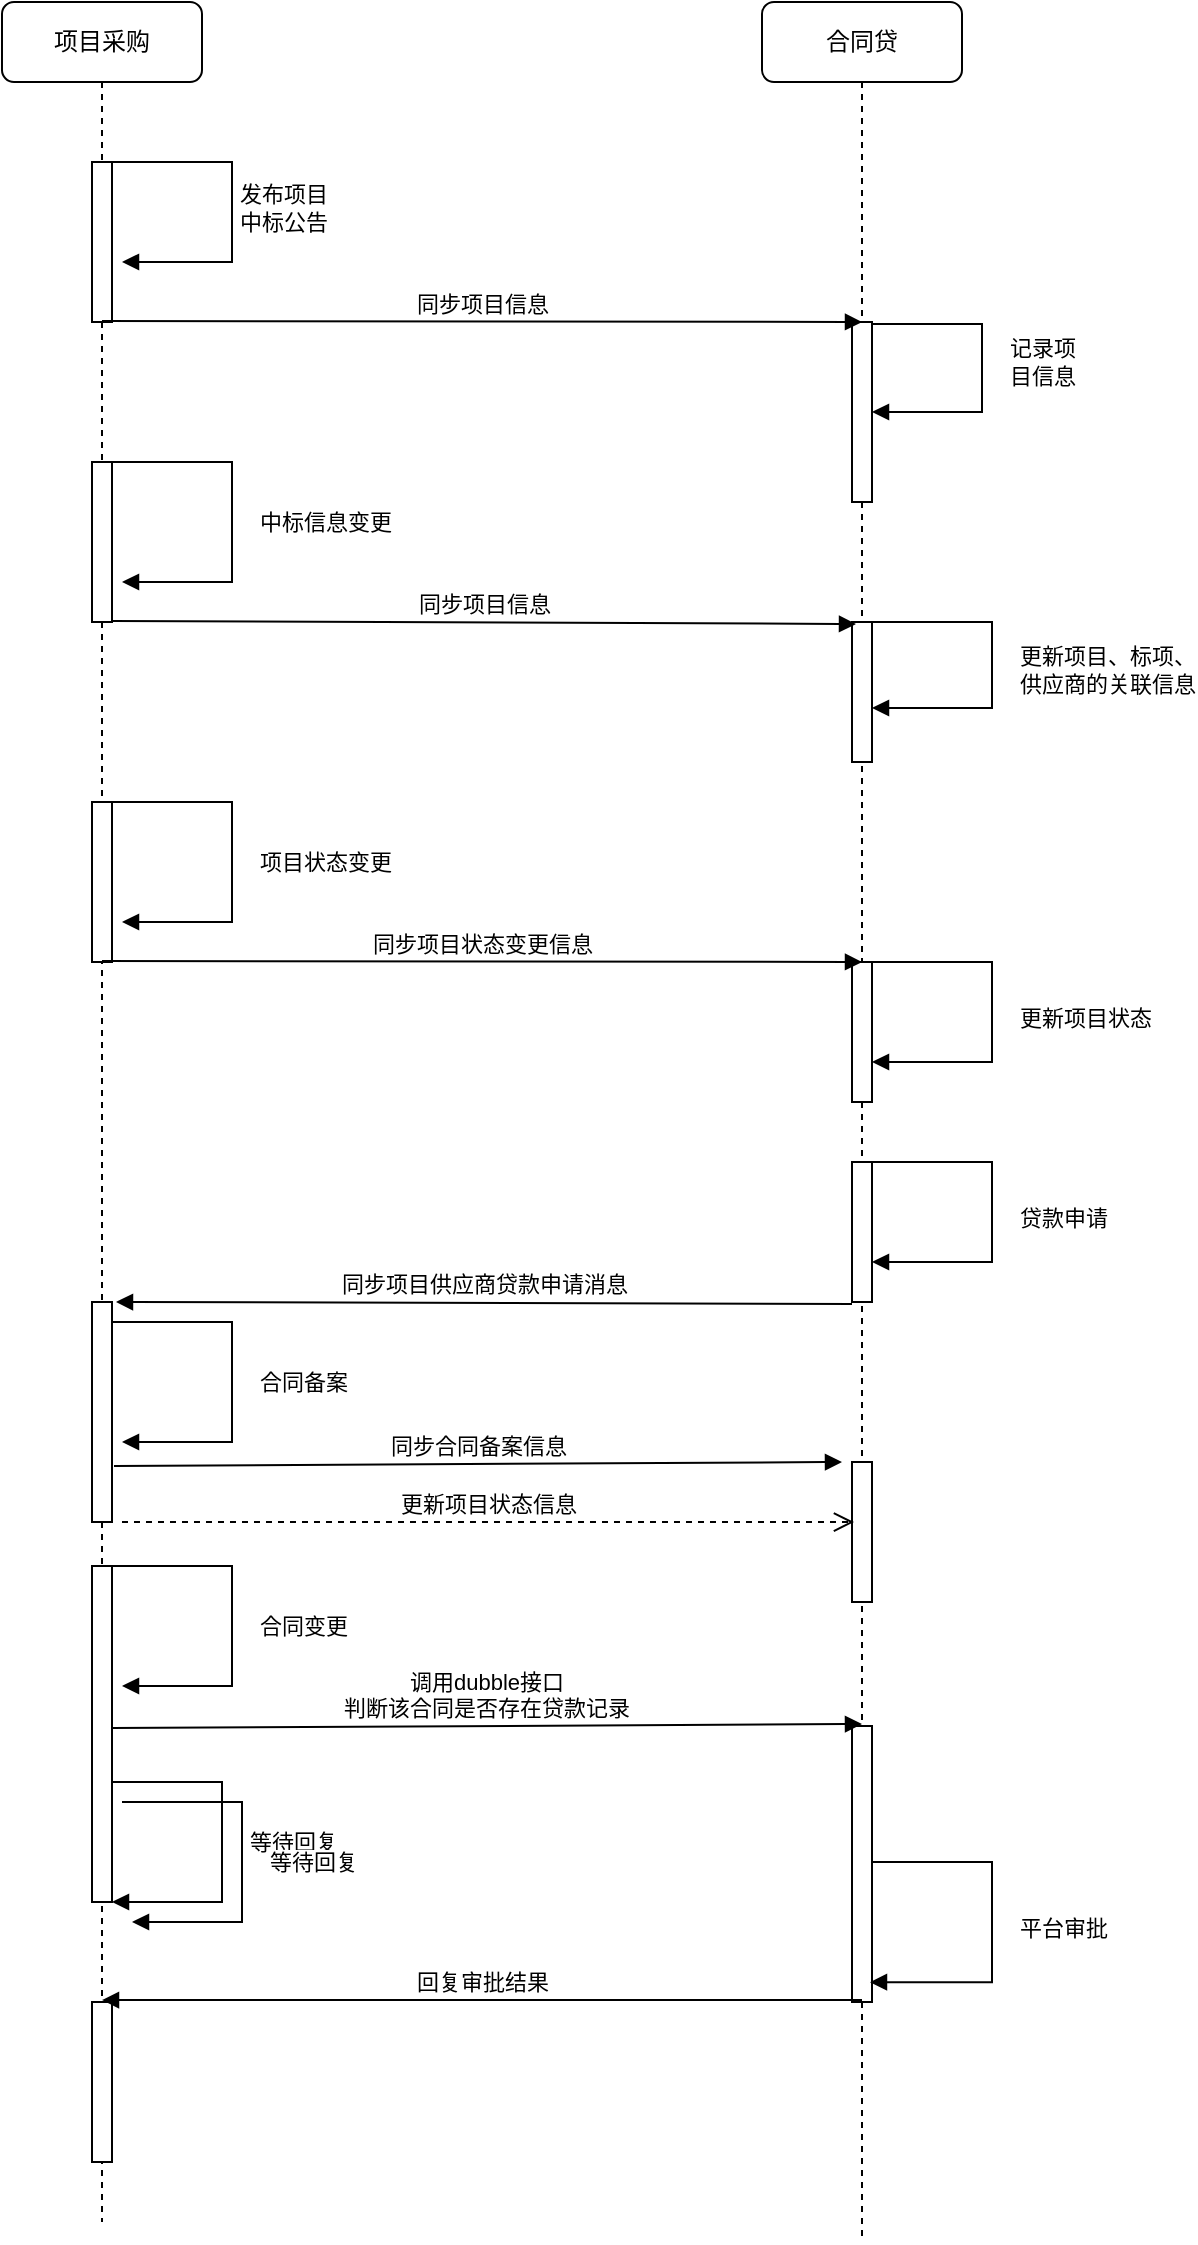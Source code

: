 <mxfile version="10.6.0" type="github"><diagram name="Page-1" id="13e1069c-82ec-6db2-03f1-153e76fe0fe0"><mxGraphModel dx="115800" dy="54500" grid="1" gridSize="10" guides="1" tooltips="1" connect="1" arrows="1" fold="1" page="1" pageScale="1" pageWidth="1100" pageHeight="850" background="#ffffff" math="0" shadow="0"><root><mxCell id="0"/><mxCell id="1" parent="0"/><mxCell id="7baba1c4bc27f4b0-2" value="合同贷" style="shape=umlLifeline;perimeter=lifelinePerimeter;whiteSpace=wrap;html=1;container=1;collapsible=0;recursiveResize=0;outlineConnect=0;rounded=1;shadow=0;comic=0;labelBackgroundColor=none;strokeColor=#000000;strokeWidth=1;fillColor=#FFFFFF;fontFamily=Verdana;fontSize=12;fontColor=#000000;align=center;" parent="1" vertex="1"><mxGeometry x="480" y="80" width="100" height="1120" as="geometry"/></mxCell><mxCell id="URo2uEvhSrLChkXssk6Q-6" value="" style="html=1;points=[];perimeter=orthogonalPerimeter;" vertex="1" parent="7baba1c4bc27f4b0-2"><mxGeometry x="45" y="310" width="10" height="70" as="geometry"/></mxCell><mxCell id="URo2uEvhSrLChkXssk6Q-11" value="" style="html=1;points=[];perimeter=orthogonalPerimeter;" vertex="1" parent="7baba1c4bc27f4b0-2"><mxGeometry x="45" y="160" width="10" height="90" as="geometry"/></mxCell><mxCell id="URo2uEvhSrLChkXssk6Q-15" value="" style="html=1;points=[];perimeter=orthogonalPerimeter;" vertex="1" parent="7baba1c4bc27f4b0-2"><mxGeometry x="45" y="480" width="10" height="70" as="geometry"/></mxCell><mxCell id="URo2uEvhSrLChkXssk6Q-25" value="" style="html=1;points=[];perimeter=orthogonalPerimeter;" vertex="1" parent="7baba1c4bc27f4b0-2"><mxGeometry x="45" y="580" width="10" height="70" as="geometry"/></mxCell><mxCell id="7baba1c4bc27f4b0-8" value="项目采购" style="shape=umlLifeline;perimeter=lifelinePerimeter;whiteSpace=wrap;html=1;container=1;collapsible=0;recursiveResize=0;outlineConnect=0;rounded=1;shadow=0;comic=0;labelBackgroundColor=none;strokeColor=#000000;strokeWidth=1;fillColor=#FFFFFF;fontFamily=Verdana;fontSize=12;fontColor=#000000;align=center;" parent="1" vertex="1"><mxGeometry x="100" y="80" width="100" height="1110" as="geometry"/></mxCell><mxCell id="URo2uEvhSrLChkXssk6Q-2" value="" style="html=1;points=[];perimeter=orthogonalPerimeter;" vertex="1" parent="7baba1c4bc27f4b0-8"><mxGeometry x="45" y="80" width="10" height="80" as="geometry"/></mxCell><mxCell id="URo2uEvhSrLChkXssk6Q-5" value="" style="html=1;points=[];perimeter=orthogonalPerimeter;" vertex="1" parent="7baba1c4bc27f4b0-8"><mxGeometry x="45" y="230" width="10" height="80" as="geometry"/></mxCell><mxCell id="URo2uEvhSrLChkXssk6Q-13" value="" style="html=1;points=[];perimeter=orthogonalPerimeter;" vertex="1" parent="7baba1c4bc27f4b0-8"><mxGeometry x="45" y="400" width="10" height="80" as="geometry"/></mxCell><mxCell id="URo2uEvhSrLChkXssk6Q-26" value="" style="html=1;points=[];perimeter=orthogonalPerimeter;" vertex="1" parent="7baba1c4bc27f4b0-8"><mxGeometry x="45" y="650" width="10" height="110" as="geometry"/></mxCell><mxCell id="URo2uEvhSrLChkXssk6Q-44" value="" style="html=1;points=[];perimeter=orthogonalPerimeter;" vertex="1" parent="7baba1c4bc27f4b0-8"><mxGeometry x="45" y="1000" width="10" height="80" as="geometry"/></mxCell><mxCell id="URo2uEvhSrLChkXssk6Q-4" value="同步项目信息" style="html=1;verticalAlign=bottom;endArrow=block;" edge="1" parent="1"><mxGeometry width="80" relative="1" as="geometry"><mxPoint x="150" y="239.5" as="sourcePoint"/><mxPoint x="530" y="240" as="targetPoint"/></mxGeometry></mxCell><mxCell id="URo2uEvhSrLChkXssk6Q-8" value="更新项目、标项、&lt;br&gt;供应商的关联信息" style="edgeStyle=orthogonalEdgeStyle;html=1;align=left;spacingLeft=2;endArrow=block;rounded=0;" edge="1" parent="1"><mxGeometry x="0.029" y="10" relative="1" as="geometry"><mxPoint x="534.5" y="390" as="sourcePoint"/><Array as="points"><mxPoint x="595" y="390"/><mxPoint x="595" y="433"/></Array><mxPoint x="535" y="433" as="targetPoint"/><mxPoint as="offset"/></mxGeometry></mxCell><mxCell id="URo2uEvhSrLChkXssk6Q-9" value="发布项目&lt;br&gt;中标公告" style="edgeStyle=orthogonalEdgeStyle;html=1;align=left;spacingLeft=2;endArrow=block;rounded=0;entryX=1;entryY=0;" edge="1" parent="1"><mxGeometry relative="1" as="geometry"><mxPoint x="155" y="160" as="sourcePoint"/><Array as="points"><mxPoint x="155" y="160"/><mxPoint x="215" y="160"/><mxPoint x="215" y="210"/></Array><mxPoint x="160" y="210" as="targetPoint"/></mxGeometry></mxCell><mxCell id="URo2uEvhSrLChkXssk6Q-10" value="同步项目信息" style="html=1;verticalAlign=bottom;endArrow=block;" edge="1" parent="1"><mxGeometry width="80" relative="1" as="geometry"><mxPoint x="155" y="389.5" as="sourcePoint"/><mxPoint x="527" y="391" as="targetPoint"/></mxGeometry></mxCell><mxCell id="URo2uEvhSrLChkXssk6Q-12" value="中标信息变更" style="edgeStyle=orthogonalEdgeStyle;html=1;align=left;spacingLeft=2;endArrow=block;rounded=0;" edge="1" parent="1"><mxGeometry x="0.029" y="10" relative="1" as="geometry"><mxPoint x="155" y="310" as="sourcePoint"/><Array as="points"><mxPoint x="215" y="310"/><mxPoint x="215" y="370"/></Array><mxPoint x="160" y="370" as="targetPoint"/><mxPoint as="offset"/></mxGeometry></mxCell><mxCell id="URo2uEvhSrLChkXssk6Q-14" value="项目状态变更" style="edgeStyle=orthogonalEdgeStyle;html=1;align=left;spacingLeft=2;endArrow=block;rounded=0;" edge="1" parent="1"><mxGeometry x="0.029" y="10" relative="1" as="geometry"><mxPoint x="155" y="480" as="sourcePoint"/><Array as="points"><mxPoint x="215" y="480"/><mxPoint x="215" y="540"/></Array><mxPoint x="160" y="540" as="targetPoint"/><mxPoint as="offset"/></mxGeometry></mxCell><mxCell id="URo2uEvhSrLChkXssk6Q-16" value="同步项目状态变更信息" style="html=1;verticalAlign=bottom;endArrow=block;" edge="1" parent="1"><mxGeometry width="80" relative="1" as="geometry"><mxPoint x="150" y="559.5" as="sourcePoint"/><mxPoint x="530" y="560" as="targetPoint"/></mxGeometry></mxCell><mxCell id="URo2uEvhSrLChkXssk6Q-17" value="更新项目状态&lt;br&gt;" style="edgeStyle=orthogonalEdgeStyle;html=1;align=left;spacingLeft=2;endArrow=block;rounded=0;" edge="1" parent="1"><mxGeometry x="0.029" y="10" relative="1" as="geometry"><mxPoint x="535" y="560" as="sourcePoint"/><Array as="points"><mxPoint x="595" y="560"/><mxPoint x="595" y="610"/><mxPoint x="540" y="610"/></Array><mxPoint x="535" y="610" as="targetPoint"/><mxPoint as="offset"/></mxGeometry></mxCell><mxCell id="URo2uEvhSrLChkXssk6Q-7" value="记录项&lt;br&gt;目信息" style="edgeStyle=orthogonalEdgeStyle;html=1;align=left;spacingLeft=2;endArrow=block;rounded=0;exitX=1;exitY=0.011;exitDx=0;exitDy=0;exitPerimeter=0;" edge="1" parent="1" source="URo2uEvhSrLChkXssk6Q-11"><mxGeometry x="-0.286" y="-21" relative="1" as="geometry"><mxPoint x="545" y="240" as="sourcePoint"/><Array as="points"><mxPoint x="590" y="241"/><mxPoint x="590" y="285"/></Array><mxPoint x="535" y="285" as="targetPoint"/><mxPoint x="31" y="19" as="offset"/></mxGeometry></mxCell><mxCell id="URo2uEvhSrLChkXssk6Q-27" value="贷款申请" style="edgeStyle=orthogonalEdgeStyle;html=1;align=left;spacingLeft=2;endArrow=block;rounded=0;" edge="1" parent="1"><mxGeometry x="0.029" y="10" relative="1" as="geometry"><mxPoint x="535" y="660" as="sourcePoint"/><Array as="points"><mxPoint x="595" y="660"/><mxPoint x="595" y="710"/><mxPoint x="540" y="710"/></Array><mxPoint x="535" y="710" as="targetPoint"/><mxPoint as="offset"/></mxGeometry></mxCell><mxCell id="URo2uEvhSrLChkXssk6Q-29" value="同步项目供应商贷款申请消息" style="html=1;verticalAlign=bottom;endArrow=block;exitX=0;exitY=1.014;exitDx=0;exitDy=0;exitPerimeter=0;" edge="1" parent="1" source="URo2uEvhSrLChkXssk6Q-25"><mxGeometry width="80" relative="1" as="geometry"><mxPoint x="520" y="730" as="sourcePoint"/><mxPoint x="157" y="730" as="targetPoint"/></mxGeometry></mxCell><mxCell id="URo2uEvhSrLChkXssk6Q-30" value="" style="html=1;points=[];perimeter=orthogonalPerimeter;" vertex="1" parent="1"><mxGeometry x="525" y="810" width="10" height="70" as="geometry"/></mxCell><mxCell id="URo2uEvhSrLChkXssk6Q-31" value="同步合同备案信息" style="html=1;verticalAlign=bottom;endArrow=block;exitX=1.1;exitY=0.745;exitDx=0;exitDy=0;exitPerimeter=0;" edge="1" parent="1" source="URo2uEvhSrLChkXssk6Q-26"><mxGeometry width="80" relative="1" as="geometry"><mxPoint x="513" y="911" as="sourcePoint"/><mxPoint x="520" y="810" as="targetPoint"/></mxGeometry></mxCell><mxCell id="URo2uEvhSrLChkXssk6Q-32" value="等待回复" style="edgeStyle=orthogonalEdgeStyle;html=1;align=left;spacingLeft=2;endArrow=block;rounded=0;" edge="1" parent="1"><mxGeometry x="0.029" y="10" relative="1" as="geometry"><mxPoint x="150" y="970" as="sourcePoint"/><Array as="points"><mxPoint x="210" y="970"/><mxPoint x="210" y="1030"/></Array><mxPoint x="155" y="1030" as="targetPoint"/><mxPoint as="offset"/></mxGeometry></mxCell><mxCell id="URo2uEvhSrLChkXssk6Q-34" value="" style="html=1;points=[];perimeter=orthogonalPerimeter;" vertex="1" parent="1"><mxGeometry x="145" y="862" width="10" height="168" as="geometry"/></mxCell><mxCell id="URo2uEvhSrLChkXssk6Q-37" value="更新项目状态信息" style="html=1;verticalAlign=bottom;endArrow=open;dashed=1;endSize=8;entryX=0.1;entryY=0.429;entryDx=0;entryDy=0;entryPerimeter=0;" edge="1" parent="1" target="URo2uEvhSrLChkXssk6Q-30"><mxGeometry relative="1" as="geometry"><mxPoint x="160" y="840" as="sourcePoint"/><mxPoint x="480" y="860" as="targetPoint"/></mxGeometry></mxCell><mxCell id="URo2uEvhSrLChkXssk6Q-38" value="合同备案" style="edgeStyle=orthogonalEdgeStyle;html=1;align=left;spacingLeft=2;endArrow=block;rounded=0;" edge="1" parent="1"><mxGeometry x="0.029" y="10" relative="1" as="geometry"><mxPoint x="155" y="740" as="sourcePoint"/><Array as="points"><mxPoint x="215" y="740"/><mxPoint x="215" y="800"/></Array><mxPoint x="160" y="800" as="targetPoint"/><mxPoint as="offset"/></mxGeometry></mxCell><mxCell id="URo2uEvhSrLChkXssk6Q-39" value="" style="html=1;points=[];perimeter=orthogonalPerimeter;" vertex="1" parent="1"><mxGeometry x="525" y="942" width="10" height="138" as="geometry"/></mxCell><mxCell id="URo2uEvhSrLChkXssk6Q-40" value="调用dubble接口&lt;br&gt;判断该合同是否存在贷款记录&lt;br&gt;" style="html=1;verticalAlign=bottom;endArrow=block;exitX=1.1;exitY=0.745;exitDx=0;exitDy=0;exitPerimeter=0;" edge="1" parent="1"><mxGeometry width="80" relative="1" as="geometry"><mxPoint x="155" y="943" as="sourcePoint"/><mxPoint x="530" y="941" as="targetPoint"/></mxGeometry></mxCell><mxCell id="URo2uEvhSrLChkXssk6Q-42" value="合同变更" style="edgeStyle=orthogonalEdgeStyle;html=1;align=left;spacingLeft=2;endArrow=block;rounded=0;" edge="1" parent="1"><mxGeometry x="0.029" y="10" relative="1" as="geometry"><mxPoint x="155" y="862" as="sourcePoint"/><Array as="points"><mxPoint x="215" y="862"/><mxPoint x="215" y="922"/></Array><mxPoint x="160" y="922" as="targetPoint"/><mxPoint as="offset"/></mxGeometry></mxCell><mxCell id="URo2uEvhSrLChkXssk6Q-43" value="平台审批" style="edgeStyle=orthogonalEdgeStyle;html=1;align=left;spacingLeft=2;endArrow=block;rounded=0;entryX=0.9;entryY=0.928;entryDx=0;entryDy=0;entryPerimeter=0;" edge="1" parent="1" target="URo2uEvhSrLChkXssk6Q-39"><mxGeometry x="0.029" y="10" relative="1" as="geometry"><mxPoint x="535" y="1010" as="sourcePoint"/><Array as="points"><mxPoint x="595" y="1010"/><mxPoint x="595" y="1070"/></Array><mxPoint x="540" y="1070" as="targetPoint"/><mxPoint as="offset"/></mxGeometry></mxCell><mxCell id="URo2uEvhSrLChkXssk6Q-45" value="回复审批结果" style="html=1;verticalAlign=bottom;endArrow=block;exitX=0.5;exitY=0.993;exitDx=0;exitDy=0;exitPerimeter=0;" edge="1" parent="1" source="URo2uEvhSrLChkXssk6Q-39" target="7baba1c4bc27f4b0-8"><mxGeometry width="80" relative="1" as="geometry"><mxPoint x="520" y="1079" as="sourcePoint"/><mxPoint x="170" y="1079" as="targetPoint"/></mxGeometry></mxCell><mxCell id="URo2uEvhSrLChkXssk6Q-46" value="等待回复" style="edgeStyle=orthogonalEdgeStyle;html=1;align=left;spacingLeft=2;endArrow=block;rounded=0;" edge="1" parent="1"><mxGeometry x="0.029" y="10" relative="1" as="geometry"><mxPoint x="160" y="980" as="sourcePoint"/><Array as="points"><mxPoint x="220" y="980"/><mxPoint x="220" y="1040"/></Array><mxPoint x="165" y="1040" as="targetPoint"/><mxPoint as="offset"/></mxGeometry></mxCell></root></mxGraphModel></diagram></mxfile>
